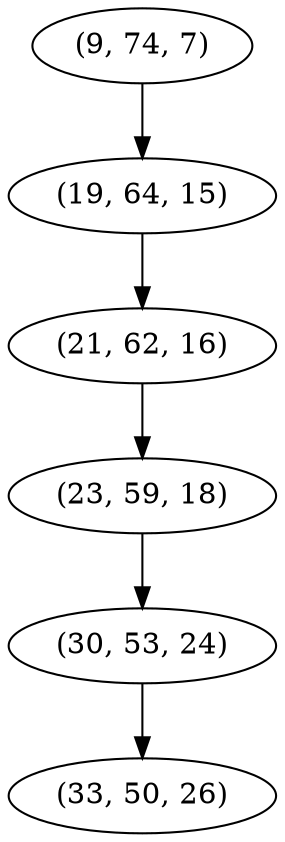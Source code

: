 digraph tree {
    "(9, 74, 7)";
    "(19, 64, 15)";
    "(21, 62, 16)";
    "(23, 59, 18)";
    "(30, 53, 24)";
    "(33, 50, 26)";
    "(9, 74, 7)" -> "(19, 64, 15)";
    "(19, 64, 15)" -> "(21, 62, 16)";
    "(21, 62, 16)" -> "(23, 59, 18)";
    "(23, 59, 18)" -> "(30, 53, 24)";
    "(30, 53, 24)" -> "(33, 50, 26)";
}
